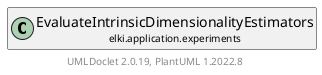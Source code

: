 @startuml
    remove .*\.(Instance|Par|Parameterizer|Factory)$
    set namespaceSeparator none
    hide empty fields
    hide empty methods

    class "<size:14>EvaluateIntrinsicDimensionalityEstimators.Par\n<size:10>elki.application.experiments" as elki.application.experiments.EvaluateIntrinsicDimensionalityEstimators.Par [[EvaluateIntrinsicDimensionalityEstimators.Par.html]] {
        {static} +STARTK_ID: OptionID
        {static} +MAXK_ID: OptionID
        {static} +SAMPLE_ID: OptionID
        {static} +DIM_ID: OptionID
        {static} +SEED_ID: OptionID
        {static} +AGGREGATE_ID: OptionID
        {static} +FORMAT_ID: OptionID
        ~startk: int
        ~maxk: int
        ~samples: int
        ~dim: int
        ~agg: Aggregate
        ~format: OutputFormat
        ~rnd: RandomFactory
        +configure(Parameterization): void
        +make(): EvaluateIntrinsicDimensionalityEstimators
    }

    abstract class "<size:14>AbstractApplication.Par\n<size:10>elki.application" as elki.application.AbstractApplication.Par [[../AbstractApplication.Par.html]] {
        {abstract} +make(): AbstractApplication
    }
    class "<size:14>EvaluateIntrinsicDimensionalityEstimators\n<size:10>elki.application.experiments" as elki.application.experiments.EvaluateIntrinsicDimensionalityEstimators [[EvaluateIntrinsicDimensionalityEstimators.html]]

    elki.application.AbstractApplication.Par <|-- elki.application.experiments.EvaluateIntrinsicDimensionalityEstimators.Par
    elki.application.experiments.EvaluateIntrinsicDimensionalityEstimators +-- elki.application.experiments.EvaluateIntrinsicDimensionalityEstimators.Par

    center footer UMLDoclet 2.0.19, PlantUML 1.2022.8
@enduml
